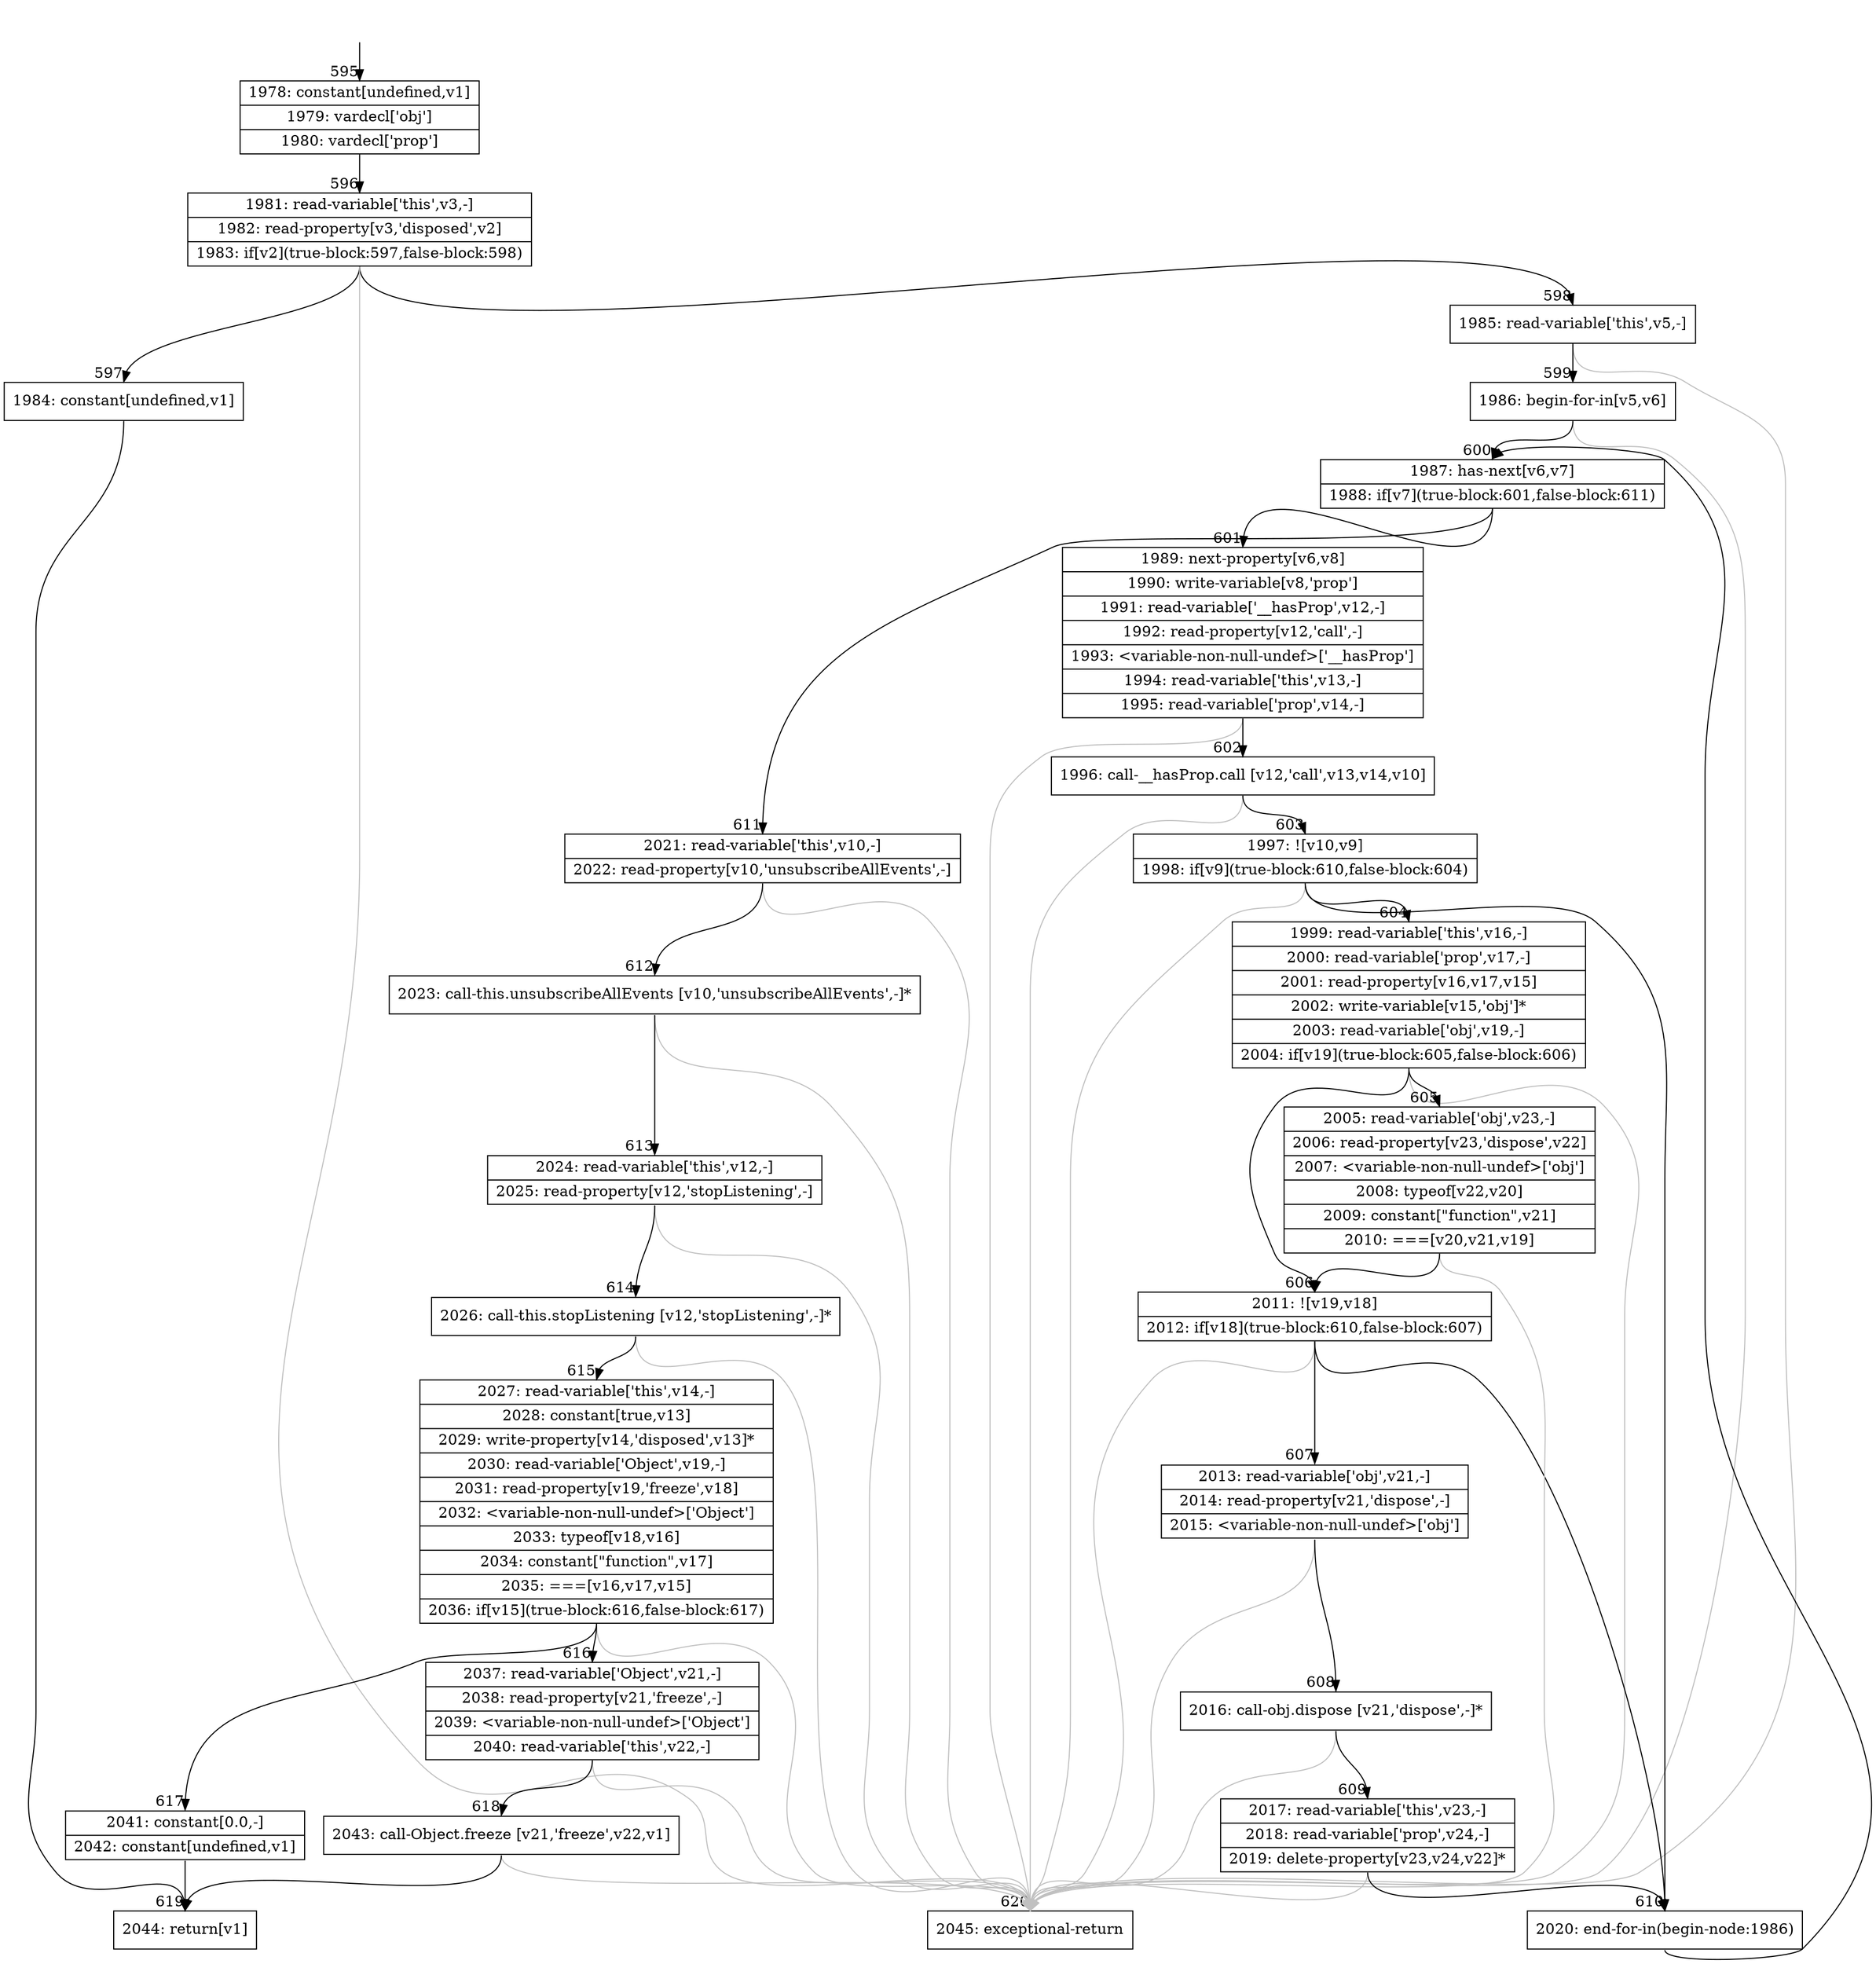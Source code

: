 digraph {
rankdir="TD"
BB_entry56[shape=none,label=""];
BB_entry56 -> BB595 [tailport=s, headport=n, headlabel="    595"]
BB595 [shape=record label="{1978: constant[undefined,v1]|1979: vardecl['obj']|1980: vardecl['prop']}" ] 
BB595 -> BB596 [tailport=s, headport=n, headlabel="      596"]
BB596 [shape=record label="{1981: read-variable['this',v3,-]|1982: read-property[v3,'disposed',v2]|1983: if[v2](true-block:597,false-block:598)}" ] 
BB596 -> BB597 [tailport=s, headport=n, headlabel="      597"]
BB596 -> BB598 [tailport=s, headport=n, headlabel="      598"]
BB596 -> BB620 [tailport=s, headport=n, color=gray, headlabel="      620"]
BB597 [shape=record label="{1984: constant[undefined,v1]}" ] 
BB597 -> BB619 [tailport=s, headport=n, headlabel="      619"]
BB598 [shape=record label="{1985: read-variable['this',v5,-]}" ] 
BB598 -> BB599 [tailport=s, headport=n, headlabel="      599"]
BB598 -> BB620 [tailport=s, headport=n, color=gray]
BB599 [shape=record label="{1986: begin-for-in[v5,v6]}" ] 
BB599 -> BB600 [tailport=s, headport=n, headlabel="      600"]
BB599 -> BB620 [tailport=s, headport=n, color=gray]
BB600 [shape=record label="{1987: has-next[v6,v7]|1988: if[v7](true-block:601,false-block:611)}" ] 
BB600 -> BB601 [tailport=s, headport=n, headlabel="      601"]
BB600 -> BB611 [tailport=s, headport=n, headlabel="      611"]
BB601 [shape=record label="{1989: next-property[v6,v8]|1990: write-variable[v8,'prop']|1991: read-variable['__hasProp',v12,-]|1992: read-property[v12,'call',-]|1993: \<variable-non-null-undef\>['__hasProp']|1994: read-variable['this',v13,-]|1995: read-variable['prop',v14,-]}" ] 
BB601 -> BB602 [tailport=s, headport=n, headlabel="      602"]
BB601 -> BB620 [tailport=s, headport=n, color=gray]
BB602 [shape=record label="{1996: call-__hasProp.call [v12,'call',v13,v14,v10]}" ] 
BB602 -> BB603 [tailport=s, headport=n, headlabel="      603"]
BB602 -> BB620 [tailport=s, headport=n, color=gray]
BB603 [shape=record label="{1997: ![v10,v9]|1998: if[v9](true-block:610,false-block:604)}" ] 
BB603 -> BB610 [tailport=s, headport=n, headlabel="      610"]
BB603 -> BB604 [tailport=s, headport=n, headlabel="      604"]
BB603 -> BB620 [tailport=s, headport=n, color=gray]
BB604 [shape=record label="{1999: read-variable['this',v16,-]|2000: read-variable['prop',v17,-]|2001: read-property[v16,v17,v15]|2002: write-variable[v15,'obj']*|2003: read-variable['obj',v19,-]|2004: if[v19](true-block:605,false-block:606)}" ] 
BB604 -> BB606 [tailport=s, headport=n, headlabel="      606"]
BB604 -> BB605 [tailport=s, headport=n, headlabel="      605"]
BB604 -> BB620 [tailport=s, headport=n, color=gray]
BB605 [shape=record label="{2005: read-variable['obj',v23,-]|2006: read-property[v23,'dispose',v22]|2007: \<variable-non-null-undef\>['obj']|2008: typeof[v22,v20]|2009: constant[\"function\",v21]|2010: ===[v20,v21,v19]}" ] 
BB605 -> BB606 [tailport=s, headport=n]
BB605 -> BB620 [tailport=s, headport=n, color=gray]
BB606 [shape=record label="{2011: ![v19,v18]|2012: if[v18](true-block:610,false-block:607)}" ] 
BB606 -> BB610 [tailport=s, headport=n]
BB606 -> BB607 [tailport=s, headport=n, headlabel="      607"]
BB606 -> BB620 [tailport=s, headport=n, color=gray]
BB607 [shape=record label="{2013: read-variable['obj',v21,-]|2014: read-property[v21,'dispose',-]|2015: \<variable-non-null-undef\>['obj']}" ] 
BB607 -> BB608 [tailport=s, headport=n, headlabel="      608"]
BB607 -> BB620 [tailport=s, headport=n, color=gray]
BB608 [shape=record label="{2016: call-obj.dispose [v21,'dispose',-]*}" ] 
BB608 -> BB609 [tailport=s, headport=n, headlabel="      609"]
BB608 -> BB620 [tailport=s, headport=n, color=gray]
BB609 [shape=record label="{2017: read-variable['this',v23,-]|2018: read-variable['prop',v24,-]|2019: delete-property[v23,v24,v22]*}" ] 
BB609 -> BB610 [tailport=s, headport=n]
BB609 -> BB620 [tailport=s, headport=n, color=gray]
BB610 [shape=record label="{2020: end-for-in(begin-node:1986)}" ] 
BB610 -> BB600 [tailport=s, headport=n]
BB611 [shape=record label="{2021: read-variable['this',v10,-]|2022: read-property[v10,'unsubscribeAllEvents',-]}" ] 
BB611 -> BB612 [tailport=s, headport=n, headlabel="      612"]
BB611 -> BB620 [tailport=s, headport=n, color=gray]
BB612 [shape=record label="{2023: call-this.unsubscribeAllEvents [v10,'unsubscribeAllEvents',-]*}" ] 
BB612 -> BB613 [tailport=s, headport=n, headlabel="      613"]
BB612 -> BB620 [tailport=s, headport=n, color=gray]
BB613 [shape=record label="{2024: read-variable['this',v12,-]|2025: read-property[v12,'stopListening',-]}" ] 
BB613 -> BB614 [tailport=s, headport=n, headlabel="      614"]
BB613 -> BB620 [tailport=s, headport=n, color=gray]
BB614 [shape=record label="{2026: call-this.stopListening [v12,'stopListening',-]*}" ] 
BB614 -> BB615 [tailport=s, headport=n, headlabel="      615"]
BB614 -> BB620 [tailport=s, headport=n, color=gray]
BB615 [shape=record label="{2027: read-variable['this',v14,-]|2028: constant[true,v13]|2029: write-property[v14,'disposed',v13]*|2030: read-variable['Object',v19,-]|2031: read-property[v19,'freeze',v18]|2032: \<variable-non-null-undef\>['Object']|2033: typeof[v18,v16]|2034: constant[\"function\",v17]|2035: ===[v16,v17,v15]|2036: if[v15](true-block:616,false-block:617)}" ] 
BB615 -> BB616 [tailport=s, headport=n, headlabel="      616"]
BB615 -> BB617 [tailport=s, headport=n, headlabel="      617"]
BB615 -> BB620 [tailport=s, headport=n, color=gray]
BB616 [shape=record label="{2037: read-variable['Object',v21,-]|2038: read-property[v21,'freeze',-]|2039: \<variable-non-null-undef\>['Object']|2040: read-variable['this',v22,-]}" ] 
BB616 -> BB618 [tailport=s, headport=n, headlabel="      618"]
BB616 -> BB620 [tailport=s, headport=n, color=gray]
BB617 [shape=record label="{2041: constant[0.0,-]|2042: constant[undefined,v1]}" ] 
BB617 -> BB619 [tailport=s, headport=n]
BB618 [shape=record label="{2043: call-Object.freeze [v21,'freeze',v22,v1]}" ] 
BB618 -> BB619 [tailport=s, headport=n]
BB618 -> BB620 [tailport=s, headport=n, color=gray]
BB619 [shape=record label="{2044: return[v1]}" ] 
BB620 [shape=record label="{2045: exceptional-return}" ] 
//#$~ 630
}
